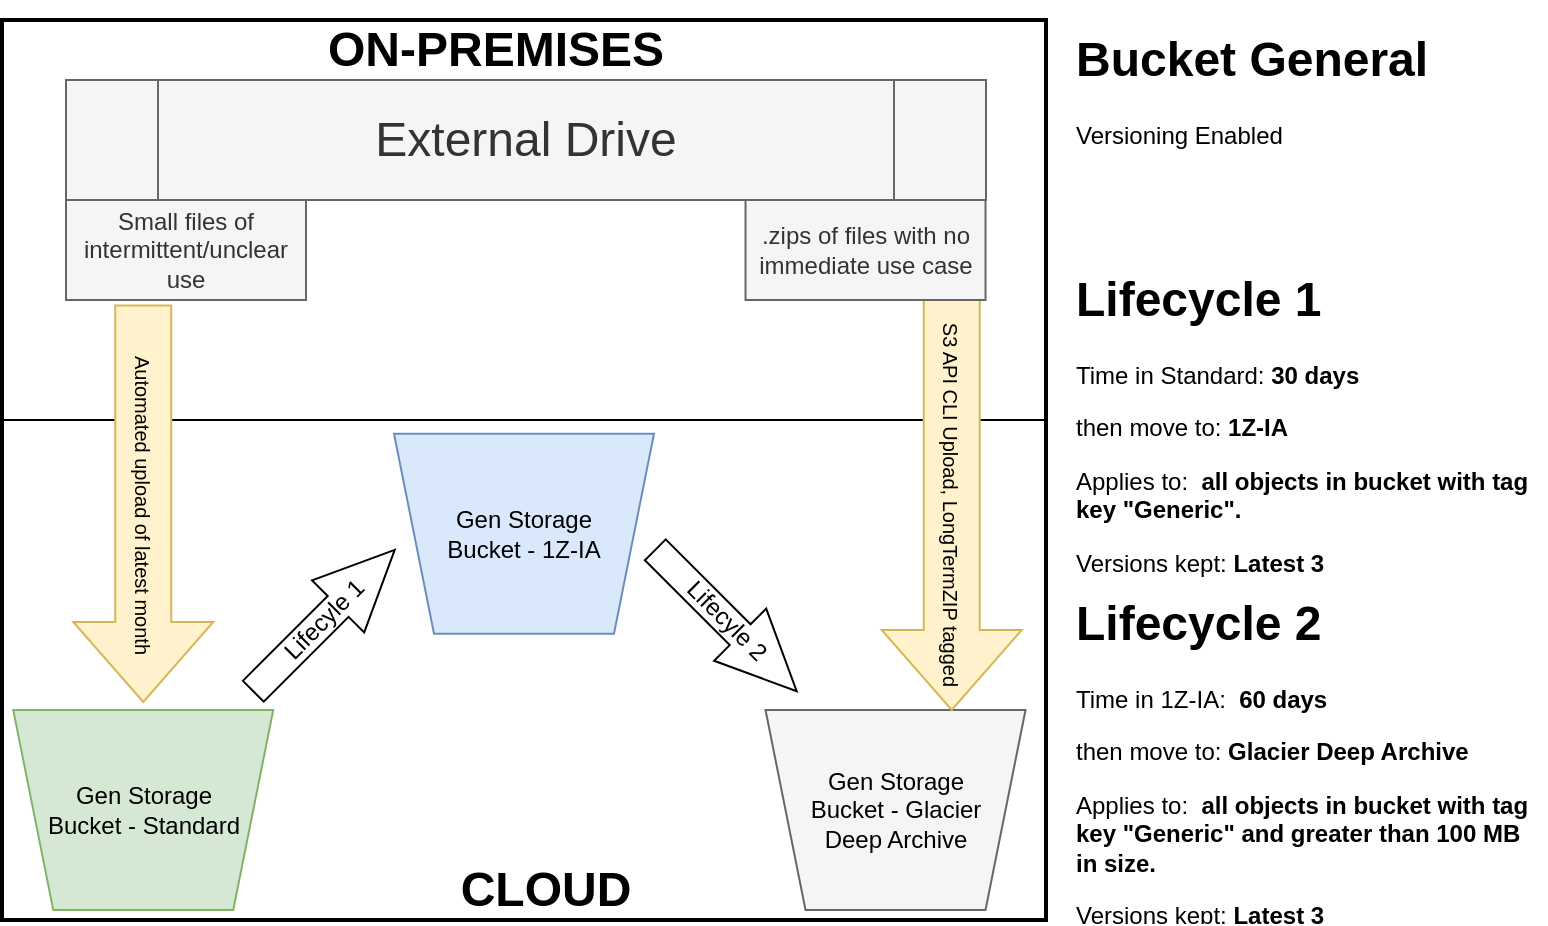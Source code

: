<mxfile version="20.5.1" type="github">
  <diagram id="DMyw7KxbAbWmpW6mCUkX" name="Page-1">
    <mxGraphModel dx="782" dy="706" grid="1" gridSize="10" guides="1" tooltips="1" connect="1" arrows="1" fold="1" page="1" pageScale="1" pageWidth="827" pageHeight="1169" math="0" shadow="0">
      <root>
        <mxCell id="0" />
        <mxCell id="1" parent="0" />
        <mxCell id="nXyQ3ArYVDgaGB6yJEpU-6" value="" style="rounded=0;whiteSpace=wrap;html=1;fillColor=none;strokeWidth=2;" vertex="1" parent="1">
          <mxGeometry x="8" y="10" width="522" height="450" as="geometry" />
        </mxCell>
        <mxCell id="nXyQ3ArYVDgaGB6yJEpU-7" value="" style="rounded=0;whiteSpace=wrap;html=1;fontSize=36;fillColor=none;" vertex="1" parent="1">
          <mxGeometry x="8" y="10" width="522" height="200" as="geometry" />
        </mxCell>
        <mxCell id="nXyQ3ArYVDgaGB6yJEpU-2" value="CLOUD" style="text;html=1;strokeColor=none;fillColor=none;align=center;verticalAlign=middle;whiteSpace=wrap;rounded=0;fontSize=24;fontStyle=1" vertex="1" parent="1">
          <mxGeometry x="240" y="430" width="80" height="30" as="geometry" />
        </mxCell>
        <mxCell id="nXyQ3ArYVDgaGB6yJEpU-4" value="Automated upload of latest month" style="html=1;shadow=0;dashed=0;align=center;verticalAlign=middle;shape=mxgraph.arrows2.arrow;dy=0.6;dx=40;notch=0;fontSize=10;fillColor=#fff2cc;rotation=90;strokeColor=#d6b656;" vertex="1" parent="1">
          <mxGeometry x="-20.47" y="216.85" width="198.19" height="70" as="geometry" />
        </mxCell>
        <mxCell id="nXyQ3ArYVDgaGB6yJEpU-9" value="ON-PREMISES" style="text;html=1;strokeColor=none;fillColor=none;align=center;verticalAlign=middle;whiteSpace=wrap;rounded=0;fontSize=24;fontStyle=1" vertex="1" parent="1">
          <mxGeometry x="165.44" y="10" width="180" height="30" as="geometry" />
        </mxCell>
        <mxCell id="nXyQ3ArYVDgaGB6yJEpU-10" value="External Drive" style="shape=process;whiteSpace=wrap;html=1;backgroundOutline=1;fontSize=24;fillColor=#f5f5f5;fontColor=#333333;strokeColor=#666666;" vertex="1" parent="1">
          <mxGeometry x="40" y="40" width="460" height="60" as="geometry" />
        </mxCell>
        <mxCell id="nXyQ3ArYVDgaGB6yJEpU-11" value="" style="shape=trapezoid;perimeter=trapezoidPerimeter;whiteSpace=wrap;html=1;fixedSize=1;rotation=-180;fillColor=#d5e8d4;strokeColor=#82b366;" vertex="1" parent="1">
          <mxGeometry x="13.63" y="355" width="130" height="100" as="geometry" />
        </mxCell>
        <mxCell id="nXyQ3ArYVDgaGB6yJEpU-12" value="Gen Storage Bucket - Standard" style="text;html=1;strokeColor=none;fillColor=none;align=center;verticalAlign=middle;whiteSpace=wrap;rounded=0;" vertex="1" parent="1">
          <mxGeometry x="28.63" y="380" width="100" height="50" as="geometry" />
        </mxCell>
        <mxCell id="nXyQ3ArYVDgaGB6yJEpU-13" value="" style="shape=trapezoid;perimeter=trapezoidPerimeter;whiteSpace=wrap;html=1;fixedSize=1;rotation=-180;fillColor=#f5f5f5;strokeColor=#666666;fontColor=#333333;" vertex="1" parent="1">
          <mxGeometry x="389.76" y="355" width="130" height="100" as="geometry" />
        </mxCell>
        <mxCell id="nXyQ3ArYVDgaGB6yJEpU-14" value="Gen Storage Bucket - Glacier Deep Archive" style="text;html=1;strokeColor=none;fillColor=none;align=center;verticalAlign=middle;whiteSpace=wrap;rounded=0;" vertex="1" parent="1">
          <mxGeometry x="404.76" y="380" width="100" height="50" as="geometry" />
        </mxCell>
        <mxCell id="nXyQ3ArYVDgaGB6yJEpU-15" value="S3 API CLI Upload, LongTermZIP tagged" style="html=1;shadow=0;dashed=0;align=center;verticalAlign=middle;shape=mxgraph.arrows2.arrow;dy=0.6;dx=40;notch=0;fontSize=10;fillColor=#fff2cc;rotation=90;strokeColor=#d6b656;" vertex="1" parent="1">
          <mxGeometry x="379.76" y="216.85" width="206.21" height="70" as="geometry" />
        </mxCell>
        <mxCell id="nXyQ3ArYVDgaGB6yJEpU-17" value=".zips of files with no immediate use case" style="rounded=0;whiteSpace=wrap;html=1;fillColor=#f5f5f5;fontColor=#333333;strokeColor=#666666;" vertex="1" parent="1">
          <mxGeometry x="379.76" y="100" width="120" height="50" as="geometry" />
        </mxCell>
        <mxCell id="nXyQ3ArYVDgaGB6yJEpU-18" value="Small files of intermittent/unclear use" style="rounded=0;whiteSpace=wrap;html=1;fillColor=#f5f5f5;fontColor=#333333;strokeColor=#666666;" vertex="1" parent="1">
          <mxGeometry x="40" y="100" width="120" height="50" as="geometry" />
        </mxCell>
        <mxCell id="nXyQ3ArYVDgaGB6yJEpU-20" value="" style="shape=trapezoid;perimeter=trapezoidPerimeter;whiteSpace=wrap;html=1;fixedSize=1;rotation=-180;fillColor=#dae8fc;strokeColor=#6c8ebf;" vertex="1" parent="1">
          <mxGeometry x="204" y="216.85" width="130" height="100" as="geometry" />
        </mxCell>
        <mxCell id="nXyQ3ArYVDgaGB6yJEpU-21" value="Gen Storage Bucket - 1Z-IA" style="text;html=1;strokeColor=none;fillColor=none;align=center;verticalAlign=middle;whiteSpace=wrap;rounded=0;" vertex="1" parent="1">
          <mxGeometry x="219" y="241.85" width="100" height="50" as="geometry" />
        </mxCell>
        <mxCell id="nXyQ3ArYVDgaGB6yJEpU-22" value="Lifecyle 1" style="html=1;shadow=0;dashed=0;align=center;verticalAlign=middle;shape=mxgraph.arrows2.arrow;dy=0.6;dx=40;notch=0;rotation=-45;" vertex="1" parent="1">
          <mxGeometry x="119" y="291.85" width="100" height="36.85" as="geometry" />
        </mxCell>
        <mxCell id="nXyQ3ArYVDgaGB6yJEpU-23" value="Lifecyle 2" style="html=1;shadow=0;dashed=0;align=center;verticalAlign=middle;shape=mxgraph.arrows2.arrow;dy=0.6;dx=40;notch=0;rotation=45;" vertex="1" parent="1">
          <mxGeometry x="320" y="291.85" width="100" height="36.85" as="geometry" />
        </mxCell>
        <mxCell id="nXyQ3ArYVDgaGB6yJEpU-24" value="&lt;h1&gt;Lifecycle 1&lt;/h1&gt;&lt;p&gt;Time in Standard: &lt;b&gt;30 days&lt;/b&gt;&lt;/p&gt;&lt;p&gt;then move to:&amp;nbsp;&lt;span style=&quot;background-color: initial;&quot;&gt;&lt;b&gt;1Z-IA&lt;/b&gt;&lt;/span&gt;&lt;/p&gt;&lt;p&gt;&lt;span style=&quot;background-color: initial;&quot;&gt;Applies to:&amp;nbsp; &lt;b&gt;all objects in bucket with tag key &quot;Generic&quot;.&lt;/b&gt;&lt;/span&gt;&lt;/p&gt;&lt;p&gt;&lt;span style=&quot;background-color: initial;&quot;&gt;Versions kept: &lt;b&gt;Latest&amp;nbsp;&lt;/b&gt;&lt;/span&gt;&lt;span style=&quot;background-color: initial;&quot;&gt;&lt;b&gt;3&lt;/b&gt;&lt;/span&gt;&lt;/p&gt;" style="text;html=1;strokeColor=none;fillColor=none;spacing=5;spacingTop=-20;whiteSpace=wrap;overflow=hidden;rounded=0;" vertex="1" parent="1">
          <mxGeometry x="540" y="130" width="240" height="170" as="geometry" />
        </mxCell>
        <mxCell id="nXyQ3ArYVDgaGB6yJEpU-25" value="&lt;h1&gt;Bucket General&lt;/h1&gt;&lt;p&gt;Versioning Enabled&lt;/p&gt;" style="text;html=1;strokeColor=none;fillColor=none;spacing=5;spacingTop=-20;whiteSpace=wrap;overflow=hidden;rounded=0;" vertex="1" parent="1">
          <mxGeometry x="540" y="10" width="240" height="120" as="geometry" />
        </mxCell>
        <mxCell id="nXyQ3ArYVDgaGB6yJEpU-26" value="&lt;h1&gt;Lifecycle 2&lt;/h1&gt;&lt;p&gt;Time in 1Z-IA: &lt;b&gt;&amp;nbsp;60 days&lt;/b&gt;&lt;/p&gt;&lt;p&gt;then move to:&amp;nbsp;&lt;span style=&quot;background-color: initial;&quot;&gt;&lt;b&gt;Glacier Deep Archive&lt;/b&gt;&lt;/span&gt;&lt;/p&gt;&lt;p&gt;&lt;span style=&quot;background-color: initial;&quot;&gt;Applies to:&amp;nbsp; &lt;b&gt;all objects in bucket with tag key &quot;Generic&quot; and greater than 100 MB in size.&lt;/b&gt;&lt;/span&gt;&lt;/p&gt;&lt;p&gt;&lt;span style=&quot;background-color: initial;&quot;&gt;Versions kept: &lt;b&gt;Latest&amp;nbsp;&lt;/b&gt;&lt;/span&gt;&lt;span style=&quot;background-color: initial;&quot;&gt;&lt;b&gt;3&lt;/b&gt;&lt;/span&gt;&lt;/p&gt;" style="text;html=1;strokeColor=none;fillColor=none;spacing=5;spacingTop=-20;whiteSpace=wrap;overflow=hidden;rounded=0;" vertex="1" parent="1">
          <mxGeometry x="540" y="291.85" width="240" height="170" as="geometry" />
        </mxCell>
      </root>
    </mxGraphModel>
  </diagram>
</mxfile>
